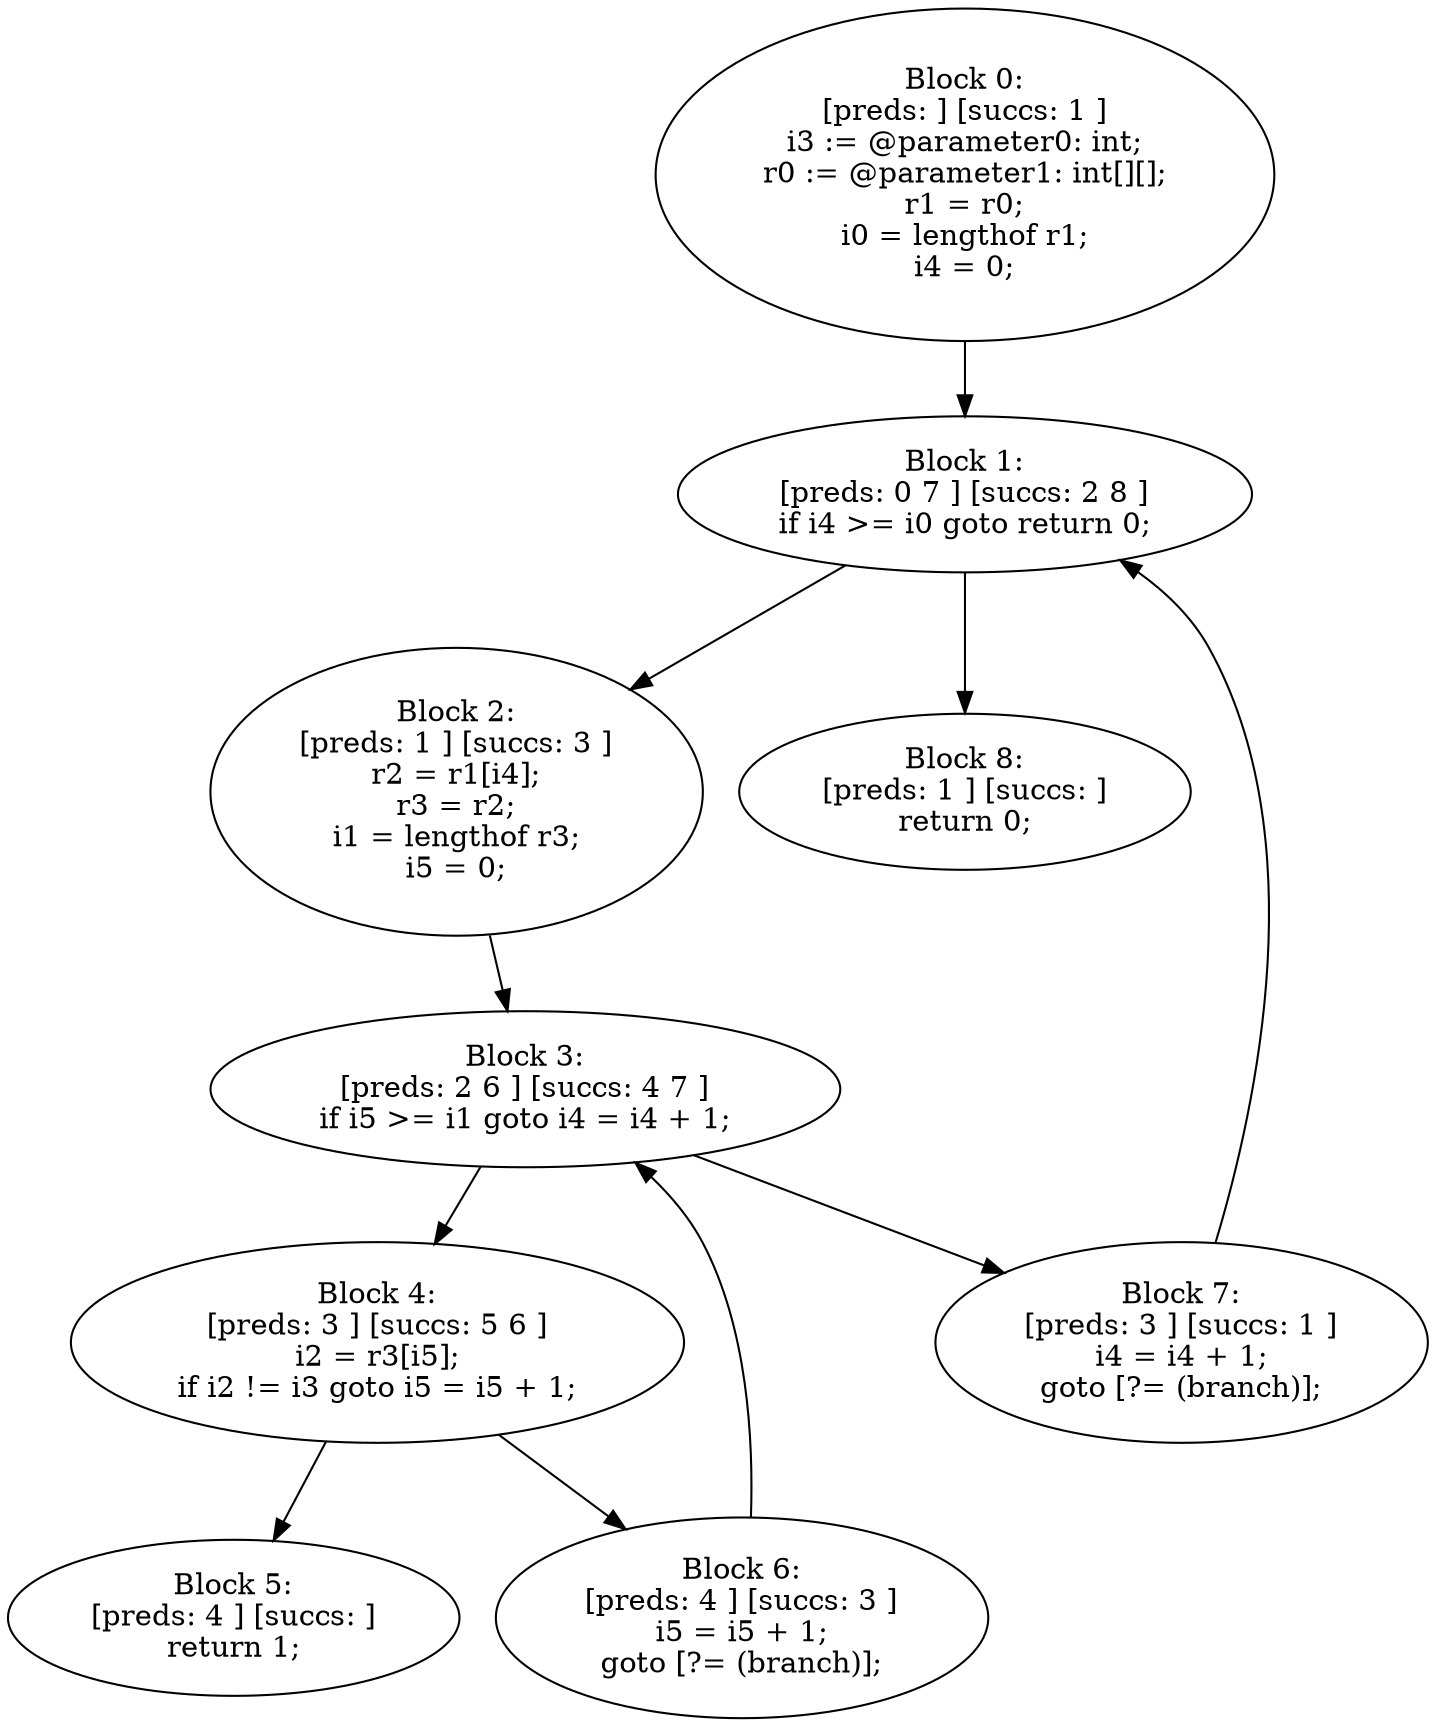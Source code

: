 digraph "unitGraph" {
    "Block 0:
[preds: ] [succs: 1 ]
i3 := @parameter0: int;
r0 := @parameter1: int[][];
r1 = r0;
i0 = lengthof r1;
i4 = 0;
"
    "Block 1:
[preds: 0 7 ] [succs: 2 8 ]
if i4 >= i0 goto return 0;
"
    "Block 2:
[preds: 1 ] [succs: 3 ]
r2 = r1[i4];
r3 = r2;
i1 = lengthof r3;
i5 = 0;
"
    "Block 3:
[preds: 2 6 ] [succs: 4 7 ]
if i5 >= i1 goto i4 = i4 + 1;
"
    "Block 4:
[preds: 3 ] [succs: 5 6 ]
i2 = r3[i5];
if i2 != i3 goto i5 = i5 + 1;
"
    "Block 5:
[preds: 4 ] [succs: ]
return 1;
"
    "Block 6:
[preds: 4 ] [succs: 3 ]
i5 = i5 + 1;
goto [?= (branch)];
"
    "Block 7:
[preds: 3 ] [succs: 1 ]
i4 = i4 + 1;
goto [?= (branch)];
"
    "Block 8:
[preds: 1 ] [succs: ]
return 0;
"
    "Block 0:
[preds: ] [succs: 1 ]
i3 := @parameter0: int;
r0 := @parameter1: int[][];
r1 = r0;
i0 = lengthof r1;
i4 = 0;
"->"Block 1:
[preds: 0 7 ] [succs: 2 8 ]
if i4 >= i0 goto return 0;
";
    "Block 1:
[preds: 0 7 ] [succs: 2 8 ]
if i4 >= i0 goto return 0;
"->"Block 2:
[preds: 1 ] [succs: 3 ]
r2 = r1[i4];
r3 = r2;
i1 = lengthof r3;
i5 = 0;
";
    "Block 1:
[preds: 0 7 ] [succs: 2 8 ]
if i4 >= i0 goto return 0;
"->"Block 8:
[preds: 1 ] [succs: ]
return 0;
";
    "Block 2:
[preds: 1 ] [succs: 3 ]
r2 = r1[i4];
r3 = r2;
i1 = lengthof r3;
i5 = 0;
"->"Block 3:
[preds: 2 6 ] [succs: 4 7 ]
if i5 >= i1 goto i4 = i4 + 1;
";
    "Block 3:
[preds: 2 6 ] [succs: 4 7 ]
if i5 >= i1 goto i4 = i4 + 1;
"->"Block 4:
[preds: 3 ] [succs: 5 6 ]
i2 = r3[i5];
if i2 != i3 goto i5 = i5 + 1;
";
    "Block 3:
[preds: 2 6 ] [succs: 4 7 ]
if i5 >= i1 goto i4 = i4 + 1;
"->"Block 7:
[preds: 3 ] [succs: 1 ]
i4 = i4 + 1;
goto [?= (branch)];
";
    "Block 4:
[preds: 3 ] [succs: 5 6 ]
i2 = r3[i5];
if i2 != i3 goto i5 = i5 + 1;
"->"Block 5:
[preds: 4 ] [succs: ]
return 1;
";
    "Block 4:
[preds: 3 ] [succs: 5 6 ]
i2 = r3[i5];
if i2 != i3 goto i5 = i5 + 1;
"->"Block 6:
[preds: 4 ] [succs: 3 ]
i5 = i5 + 1;
goto [?= (branch)];
";
    "Block 6:
[preds: 4 ] [succs: 3 ]
i5 = i5 + 1;
goto [?= (branch)];
"->"Block 3:
[preds: 2 6 ] [succs: 4 7 ]
if i5 >= i1 goto i4 = i4 + 1;
";
    "Block 7:
[preds: 3 ] [succs: 1 ]
i4 = i4 + 1;
goto [?= (branch)];
"->"Block 1:
[preds: 0 7 ] [succs: 2 8 ]
if i4 >= i0 goto return 0;
";
}
